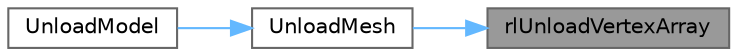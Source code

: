 digraph "rlUnloadVertexArray"
{
 // LATEX_PDF_SIZE
  bgcolor="transparent";
  edge [fontname=Helvetica,fontsize=10,labelfontname=Helvetica,labelfontsize=10];
  node [fontname=Helvetica,fontsize=10,shape=box,height=0.2,width=0.4];
  rankdir="RL";
  Node1 [id="Node000001",label="rlUnloadVertexArray",height=0.2,width=0.4,color="gray40", fillcolor="grey60", style="filled", fontcolor="black",tooltip=" "];
  Node1 -> Node2 [id="edge3_Node000001_Node000002",dir="back",color="steelblue1",style="solid",tooltip=" "];
  Node2 [id="Node000002",label="UnloadMesh",height=0.2,width=0.4,color="grey40", fillcolor="white", style="filled",URL="$_classes_2lib_2rmodels_8c.html#a28be1face57298424e3ba825d8df902f",tooltip=" "];
  Node2 -> Node3 [id="edge4_Node000002_Node000003",dir="back",color="steelblue1",style="solid",tooltip=" "];
  Node3 [id="Node000003",label="UnloadModel",height=0.2,width=0.4,color="grey40", fillcolor="white", style="filled",URL="$_classes_2lib_2rmodels_8c.html#a0f8aa72af1d84a273923a6c780c77be2",tooltip=" "];
}
